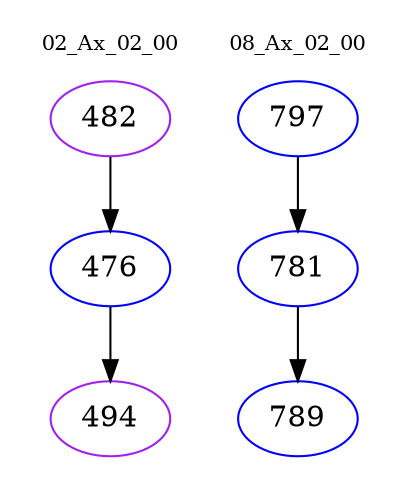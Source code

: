 digraph{
subgraph cluster_0 {
color = white
label = "02_Ax_02_00";
fontsize=10;
T0_482 [label="482", color="purple"]
T0_482 -> T0_476 [color="black"]
T0_476 [label="476", color="blue"]
T0_476 -> T0_494 [color="black"]
T0_494 [label="494", color="purple"]
}
subgraph cluster_1 {
color = white
label = "08_Ax_02_00";
fontsize=10;
T1_797 [label="797", color="blue"]
T1_797 -> T1_781 [color="black"]
T1_781 [label="781", color="blue"]
T1_781 -> T1_789 [color="black"]
T1_789 [label="789", color="blue"]
}
}
